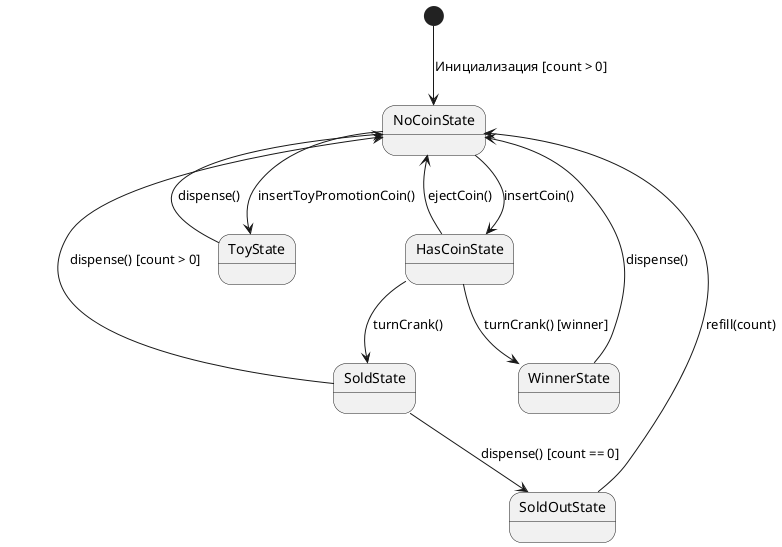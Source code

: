 @startuml

[*] --> NoCoinState : Инициализация [count > 0]
NoCoinState --> HasCoinState : insertCoin()
HasCoinState --> NoCoinState : ejectCoin()
HasCoinState --> SoldState : turnCrank()
SoldState --> NoCoinState : dispense() [count > 0]
SoldState --> SoldOutState : dispense() [count == 0]
SoldOutState --> NoCoinState : refill(count)
HasCoinState --> WinnerState : turnCrank() [winner]
WinnerState --> NoCoinState : dispense()
NoCoinState --> ToyState : insertToyPromotionCoin()
ToyState --> NoCoinState : dispense()

@enduml
